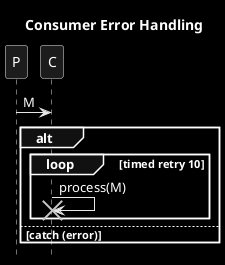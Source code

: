 @startuml
title Consumer Error Handling
hide footbox
skinparam monochrome reverse

P->C: M
alt
    loop timed retry 10
        C->C!!: process(M)
    end
else catch (error)
'    hnote over C: retry N times ± max time
'    hnote over C: log.error("[ALARM-P1]M")
'    C->B: M to DLQ
'    C->B: PaymentFailedEvent
end

@enduml
